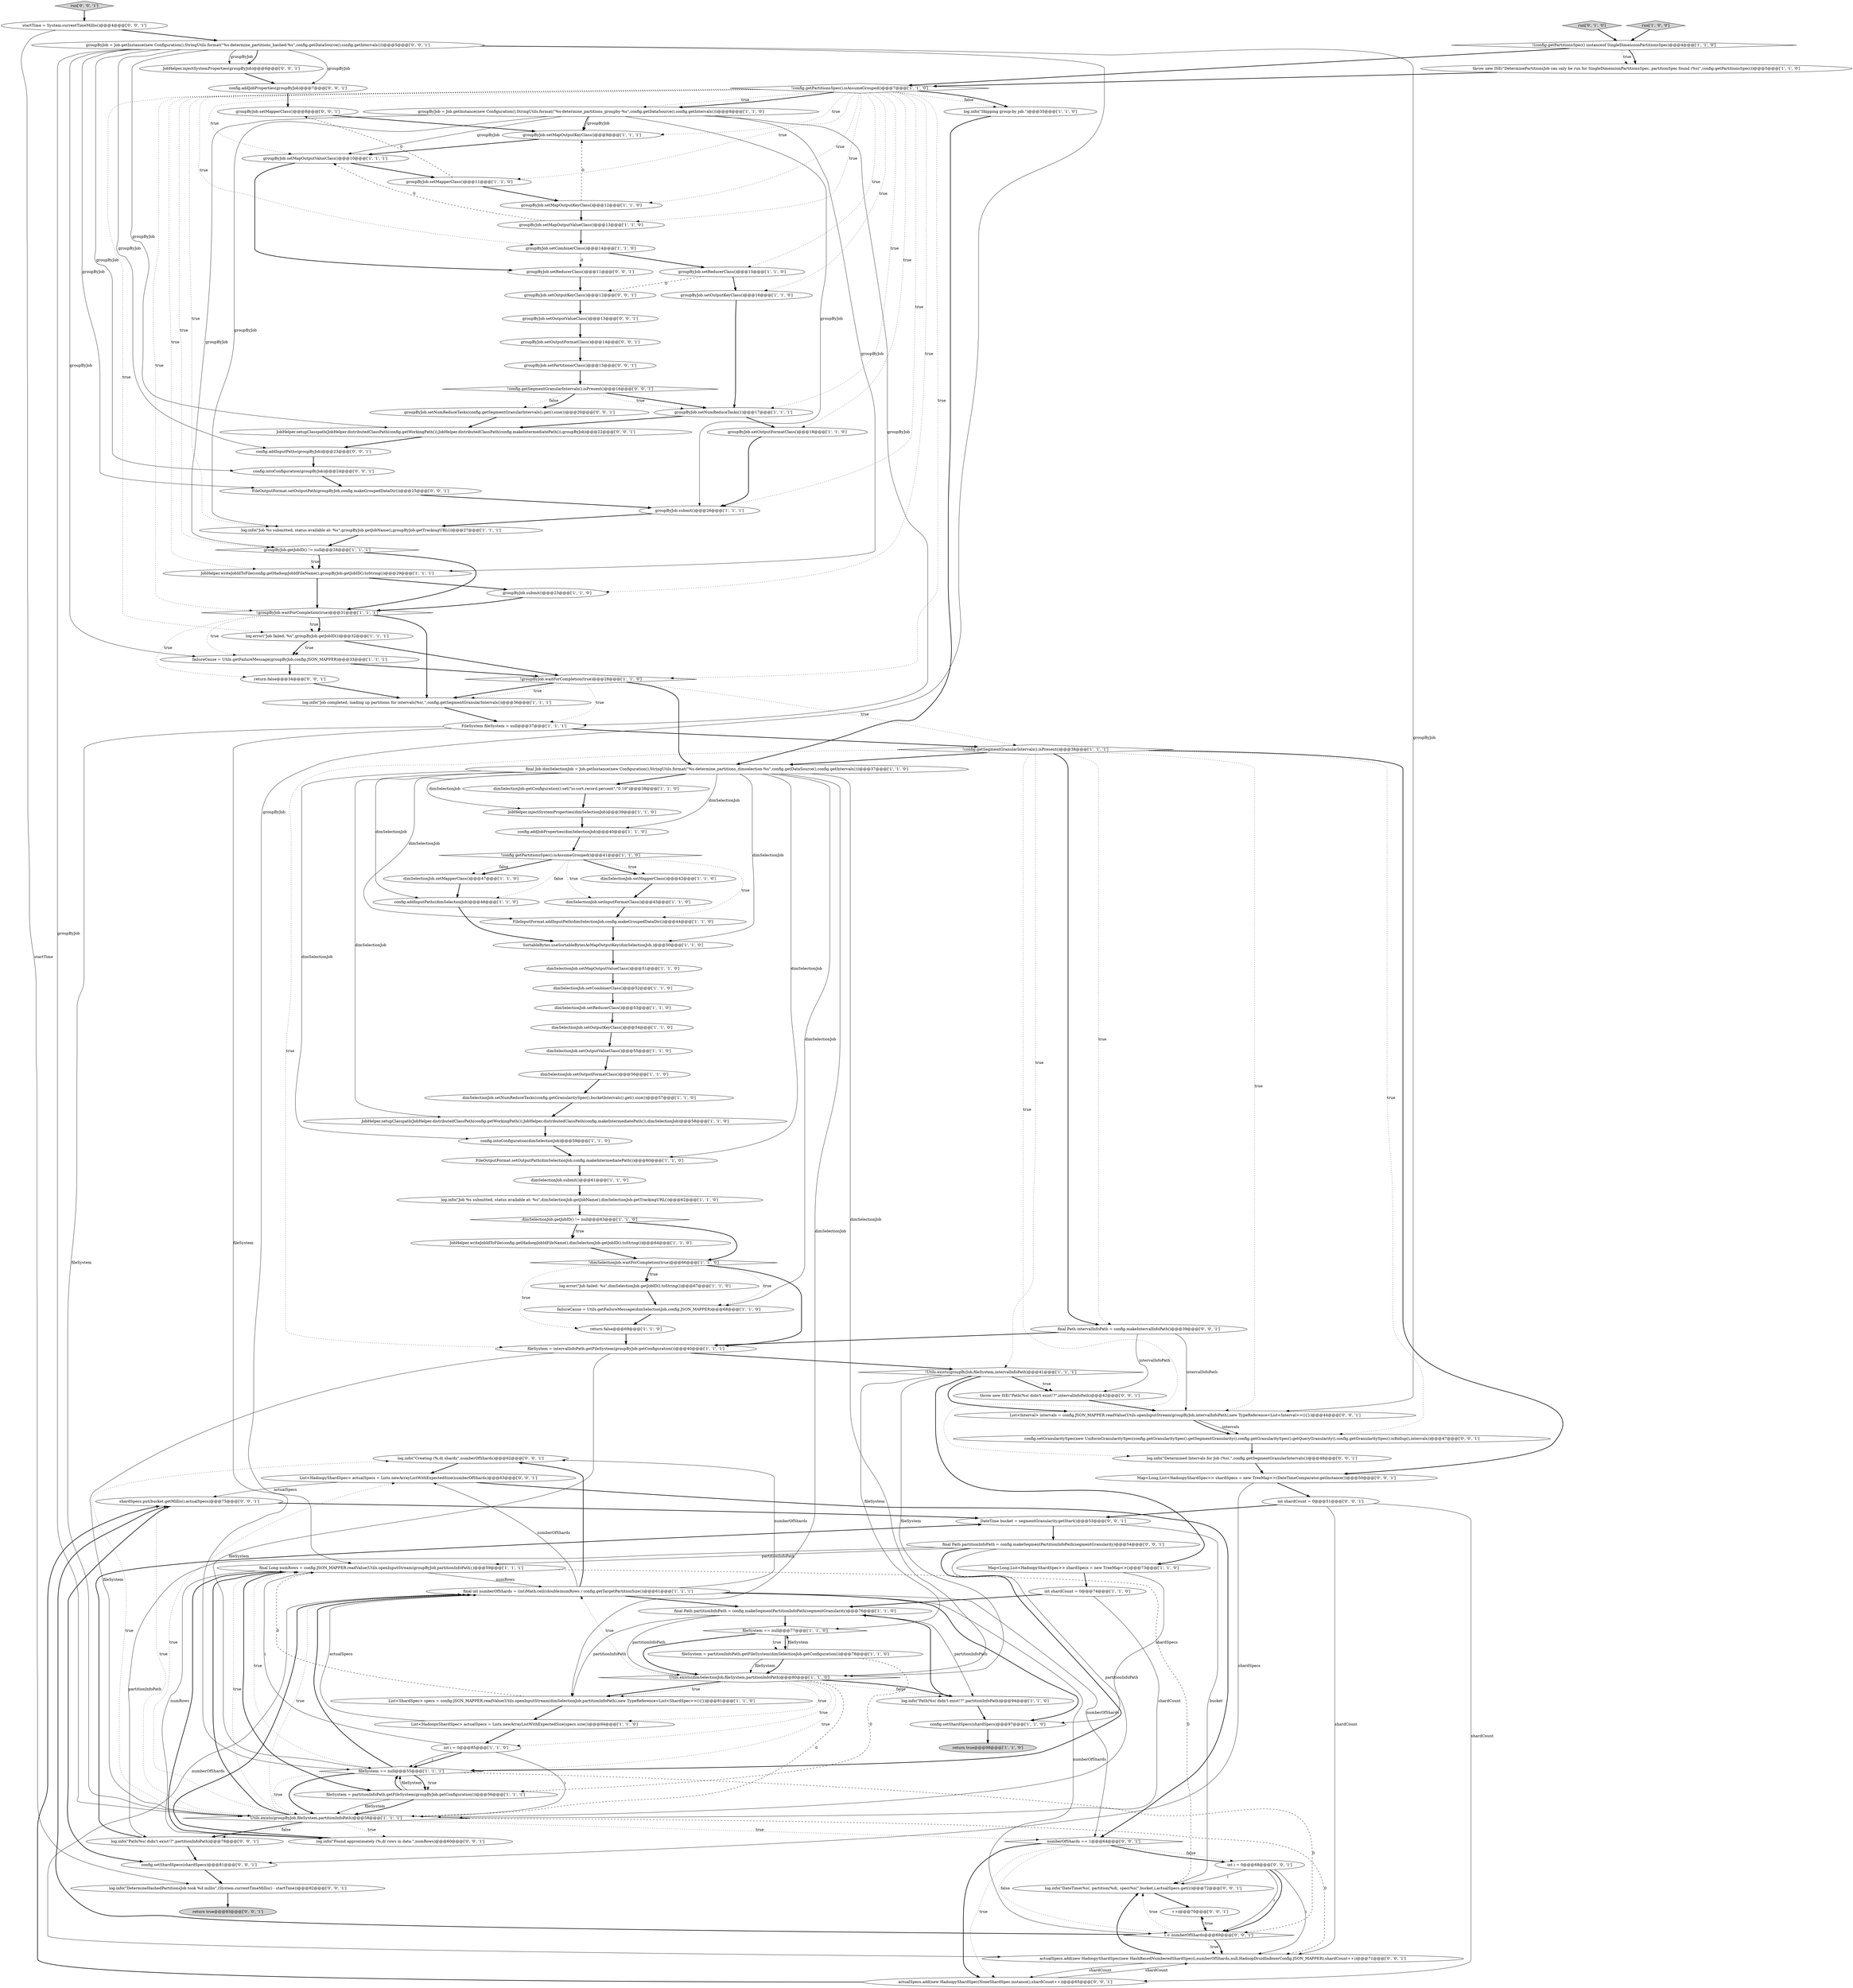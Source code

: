 digraph {
115 [style = filled, label = "log.info(\"Creating (%,d( shards\",numberOfShards)@@@62@@@['0', '0', '1']", fillcolor = white, shape = ellipse image = "AAA0AAABBB3BBB"];
9 [style = filled, label = "groupByJob.setMapperClass()@@@11@@@['1', '1', '0']", fillcolor = white, shape = ellipse image = "AAA0AAABBB1BBB"];
36 [style = filled, label = "dimSelectionJob.setNumReduceTasks(config.getGranularitySpec().bucketIntervals().get().size())@@@57@@@['1', '1', '0']", fillcolor = white, shape = ellipse image = "AAA0AAABBB1BBB"];
60 [style = filled, label = "final int numberOfShards = (int)Math.ceil((double)numRows / config.getTargetPartitionSize())@@@61@@@['1', '1', '1']", fillcolor = white, shape = ellipse image = "AAA0AAABBB1BBB"];
35 [style = filled, label = "dimSelectionJob.setMapperClass()@@@42@@@['1', '1', '0']", fillcolor = white, shape = ellipse image = "AAA0AAABBB1BBB"];
97 [style = filled, label = "return true@@@83@@@['0', '0', '1']", fillcolor = lightgray, shape = ellipse image = "AAA0AAABBB3BBB"];
117 [style = filled, label = "actualSpecs.add(new HadoopyShardSpec(new HashBasedNumberedShardSpec(i,numberOfShards,null,HadoopDruidIndexerConfig.JSON_MAPPER),shardCount++))@@@71@@@['0', '0', '1']", fillcolor = white, shape = ellipse image = "AAA0AAABBB3BBB"];
4 [style = filled, label = "!dimSelectionJob.waitForCompletion(true)@@@66@@@['1', '1', '0']", fillcolor = white, shape = diamond image = "AAA0AAABBB1BBB"];
61 [style = filled, label = "dimSelectionJob.setOutputFormatClass()@@@56@@@['1', '1', '0']", fillcolor = white, shape = ellipse image = "AAA0AAABBB1BBB"];
53 [style = filled, label = "failureCause = Utils.getFailureMessage(groupByJob,config.JSON_MAPPER)@@@33@@@['1', '1', '1']", fillcolor = white, shape = ellipse image = "AAA0AAABBB1BBB"];
54 [style = filled, label = "!Utils.exists(groupByJob,fileSystem,intervalInfoPath)@@@41@@@['1', '1', '1']", fillcolor = white, shape = diamond image = "AAA0AAABBB1BBB"];
70 [style = filled, label = "final Job dimSelectionJob = Job.getInstance(new Configuration(),StringUtils.format(\"%s-determine_partitions_dimselection-%s\",config.getDataSource(),config.getIntervals()))@@@37@@@['1', '1', '0']", fillcolor = white, shape = ellipse image = "AAA0AAABBB1BBB"];
1 [style = filled, label = "failureCause = Utils.getFailureMessage(dimSelectionJob,config.JSON_MAPPER)@@@68@@@['1', '1', '0']", fillcolor = white, shape = ellipse image = "AAA0AAABBB1BBB"];
13 [style = filled, label = "log.error(\"Job failed: %s\",dimSelectionJob.getJobID().toString())@@@67@@@['1', '1', '0']", fillcolor = white, shape = ellipse image = "AAA0AAABBB1BBB"];
32 [style = filled, label = "!groupByJob.waitForCompletion(true)@@@28@@@['1', '1', '0']", fillcolor = white, shape = diamond image = "AAA0AAABBB1BBB"];
90 [style = filled, label = "startTime = System.currentTimeMillis()@@@4@@@['0', '0', '1']", fillcolor = white, shape = ellipse image = "AAA0AAABBB3BBB"];
95 [style = filled, label = "config.setGranularitySpec(new UniformGranularitySpec(config.getGranularitySpec().getSegmentGranularity(),config.getGranularitySpec().getQueryGranularity(),config.getGranularitySpec().isRollup(),intervals))@@@47@@@['0', '0', '1']", fillcolor = white, shape = ellipse image = "AAA0AAABBB3BBB"];
42 [style = filled, label = "FileSystem fileSystem = null@@@37@@@['1', '1', '1']", fillcolor = white, shape = ellipse image = "AAA0AAABBB1BBB"];
10 [style = filled, label = "int i = 0@@@85@@@['1', '1', '0']", fillcolor = white, shape = ellipse image = "AAA0AAABBB1BBB"];
25 [style = filled, label = "final Path partitionInfoPath = config.makeSegmentPartitionInfoPath(segmentGranularity)@@@76@@@['1', '1', '0']", fillcolor = white, shape = ellipse image = "AAA0AAABBB1BBB"];
29 [style = filled, label = "log.info(\"Job %s submitted, status available at: %s\",groupByJob.getJobName(),groupByJob.getTrackingURL())@@@27@@@['1', '1', '1']", fillcolor = white, shape = ellipse image = "AAA0AAABBB1BBB"];
47 [style = filled, label = "groupByJob.setMapOutputValueClass()@@@13@@@['1', '1', '0']", fillcolor = white, shape = ellipse image = "AAA0AAABBB1BBB"];
44 [style = filled, label = "groupByJob = Job.getInstance(new Configuration(),StringUtils.format(\"%s-determine_partitions_groupby-%s\",config.getDataSource(),config.getIntervals()))@@@8@@@['1', '1', '0']", fillcolor = white, shape = ellipse image = "AAA0AAABBB1BBB"];
99 [style = filled, label = "shardSpecs.put(bucket.getMillis(),actualSpecs)@@@75@@@['0', '0', '1']", fillcolor = white, shape = ellipse image = "AAA0AAABBB3BBB"];
22 [style = filled, label = "dimSelectionJob.submit()@@@61@@@['1', '1', '0']", fillcolor = white, shape = ellipse image = "AAA0AAABBB1BBB"];
66 [style = filled, label = "List<ShardSpec> specs = config.JSON_MAPPER.readValue(Utils.openInputStream(dimSelectionJob,partitionInfoPath),new TypeReference<List<ShardSpec>>(){})@@@81@@@['1', '1', '0']", fillcolor = white, shape = ellipse image = "AAA0AAABBB1BBB"];
45 [style = filled, label = "dimSelectionJob.setInputFormatClass()@@@43@@@['1', '1', '0']", fillcolor = white, shape = ellipse image = "AAA0AAABBB1BBB"];
77 [style = filled, label = "DateTime bucket = segmentGranularity.getStart()@@@53@@@['0', '0', '1']", fillcolor = white, shape = ellipse image = "AAA0AAABBB3BBB"];
55 [style = filled, label = "groupByJob.setReducerClass()@@@15@@@['1', '1', '0']", fillcolor = white, shape = ellipse image = "AAA0AAABBB1BBB"];
58 [style = filled, label = "dimSelectionJob.setMapOutputValueClass()@@@51@@@['1', '1', '0']", fillcolor = white, shape = ellipse image = "AAA0AAABBB1BBB"];
98 [style = filled, label = "List<HadoopyShardSpec> actualSpecs = Lists.newArrayListWithExpectedSize(numberOfShards)@@@63@@@['0', '0', '1']", fillcolor = white, shape = ellipse image = "AAA0AAABBB3BBB"];
108 [style = filled, label = "++i@@@70@@@['0', '0', '1']", fillcolor = white, shape = ellipse image = "AAA0AAABBB3BBB"];
75 [style = filled, label = "fileSystem = partitionInfoPath.getFileSystem(groupByJob.getConfiguration())@@@56@@@['1', '1', '1']", fillcolor = white, shape = ellipse image = "AAA0AAABBB1BBB"];
23 [style = filled, label = "groupByJob.setOutputKeyClass()@@@16@@@['1', '1', '0']", fillcolor = white, shape = ellipse image = "AAA0AAABBB1BBB"];
27 [style = filled, label = "JobHelper.writeJobIdToFile(config.getHadoopJobIdFileName(),groupByJob.getJobID().toString())@@@29@@@['1', '1', '1']", fillcolor = white, shape = ellipse image = "AAA0AAABBB1BBB"];
11 [style = filled, label = "dimSelectionJob.setMapperClass()@@@47@@@['1', '1', '0']", fillcolor = white, shape = ellipse image = "AAA0AAABBB1BBB"];
85 [style = filled, label = "groupByJob.setReducerClass()@@@11@@@['0', '0', '1']", fillcolor = white, shape = ellipse image = "AAA0AAABBB3BBB"];
87 [style = filled, label = "log.info(\"Path(%s( didn't exist!?\",partitionInfoPath)@@@78@@@['0', '0', '1']", fillcolor = white, shape = ellipse image = "AAA0AAABBB3BBB"];
57 [style = filled, label = "!config.getSegmentGranularIntervals().isPresent()@@@38@@@['1', '1', '1']", fillcolor = white, shape = diamond image = "AAA0AAABBB1BBB"];
18 [style = filled, label = "groupByJob.setMapOutputKeyClass()@@@9@@@['1', '1', '1']", fillcolor = white, shape = ellipse image = "AAA0AAABBB1BBB"];
93 [style = filled, label = "Map<Long,List<HadoopyShardSpec>> shardSpecs = new TreeMap<>(DateTimeComparator.getInstance())@@@50@@@['0', '0', '1']", fillcolor = white, shape = ellipse image = "AAA0AAABBB3BBB"];
88 [style = filled, label = "return false@@@34@@@['0', '0', '1']", fillcolor = white, shape = ellipse image = "AAA0AAABBB3BBB"];
33 [style = filled, label = "JobHelper.writeJobIdToFile(config.getHadoopJobIdFileName(),dimSelectionJob.getJobID().toString())@@@64@@@['1', '1', '0']", fillcolor = white, shape = ellipse image = "AAA0AAABBB1BBB"];
51 [style = filled, label = "int shardCount = 0@@@74@@@['1', '1', '0']", fillcolor = white, shape = ellipse image = "AAA0AAABBB1BBB"];
6 [style = filled, label = "dimSelectionJob.setCombinerClass()@@@52@@@['1', '1', '0']", fillcolor = white, shape = ellipse image = "AAA0AAABBB1BBB"];
50 [style = filled, label = "JobHelper.setupClasspath(JobHelper.distributedClassPath(config.getWorkingPath()),JobHelper.distributedClassPath(config.makeIntermediatePath()),dimSelectionJob)@@@58@@@['1', '1', '0']", fillcolor = white, shape = ellipse image = "AAA0AAABBB1BBB"];
69 [style = filled, label = "log.info(\"Job completed, loading up partitions for intervals(%s(.\",config.getSegmentGranularIntervals())@@@36@@@['1', '1', '1']", fillcolor = white, shape = ellipse image = "AAA0AAABBB1BBB"];
114 [style = filled, label = "int i = 0@@@68@@@['0', '0', '1']", fillcolor = white, shape = ellipse image = "AAA0AAABBB3BBB"];
37 [style = filled, label = "return false@@@69@@@['1', '1', '0']", fillcolor = white, shape = ellipse image = "AAA0AAABBB1BBB"];
40 [style = filled, label = "!groupByJob.waitForCompletion(true)@@@31@@@['1', '1', '1']", fillcolor = white, shape = diamond image = "AAA0AAABBB1BBB"];
68 [style = filled, label = "throw new ISE(\"DeterminePartitionsJob can only be run for SingleDimensionPartitionsSpec, partitionSpec found (%s(\",config.getPartitionsSpec())@@@5@@@['1', '1', '0']", fillcolor = white, shape = ellipse image = "AAA0AAABBB1BBB"];
104 [style = filled, label = "JobHelper.setupClasspath(JobHelper.distributedClassPath(config.getWorkingPath()),JobHelper.distributedClassPath(config.makeIntermediatePath()),groupByJob)@@@22@@@['0', '0', '1']", fillcolor = white, shape = ellipse image = "AAA0AAABBB3BBB"];
76 [style = filled, label = "run['0', '1', '0']", fillcolor = lightgray, shape = diamond image = "AAA0AAABBB2BBB"];
96 [style = filled, label = "i < numberOfShards@@@69@@@['0', '0', '1']", fillcolor = white, shape = diamond image = "AAA0AAABBB3BBB"];
52 [style = filled, label = "config.intoConfiguration(dimSelectionJob)@@@59@@@['1', '1', '0']", fillcolor = white, shape = ellipse image = "AAA0AAABBB1BBB"];
106 [style = filled, label = "throw new ISE(\"Path(%s( didn't exist!?\",intervalInfoPath)@@@42@@@['0', '0', '1']", fillcolor = white, shape = ellipse image = "AAA0AAABBB3BBB"];
86 [style = filled, label = "actualSpecs.add(new HadoopyShardSpec(NoneShardSpec.instance(),shardCount++))@@@65@@@['0', '0', '1']", fillcolor = white, shape = ellipse image = "AAA0AAABBB3BBB"];
105 [style = filled, label = "log.info(\"DateTime(%s(, partition(%d(, spec(%s(\",bucket,i,actualSpecs.get(i))@@@72@@@['0', '0', '1']", fillcolor = white, shape = ellipse image = "AAA0AAABBB3BBB"];
110 [style = filled, label = "groupByJob.setNumReduceTasks(config.getSegmentGranularIntervals().get().size())@@@20@@@['0', '0', '1']", fillcolor = white, shape = ellipse image = "AAA0AAABBB3BBB"];
81 [style = filled, label = "groupByJob.setOutputKeyClass()@@@12@@@['0', '0', '1']", fillcolor = white, shape = ellipse image = "AAA0AAABBB3BBB"];
30 [style = filled, label = "dimSelectionJob.setOutputKeyClass()@@@54@@@['1', '1', '0']", fillcolor = white, shape = ellipse image = "AAA0AAABBB1BBB"];
59 [style = filled, label = "Utils.exists(dimSelectionJob,fileSystem,partitionInfoPath)@@@80@@@['1', '1', '0']", fillcolor = white, shape = diamond image = "AAA0AAABBB1BBB"];
91 [style = filled, label = "groupByJob.setPartitionerClass()@@@15@@@['0', '0', '1']", fillcolor = white, shape = ellipse image = "AAA0AAABBB3BBB"];
83 [style = filled, label = "!config.getSegmentGranularIntervals().isPresent()@@@16@@@['0', '0', '1']", fillcolor = white, shape = diamond image = "AAA0AAABBB3BBB"];
71 [style = filled, label = "config.addInputPaths(dimSelectionJob)@@@48@@@['1', '1', '0']", fillcolor = white, shape = ellipse image = "AAA0AAABBB1BBB"];
16 [style = filled, label = "FileInputFormat.addInputPath(dimSelectionJob,config.makeGroupedDataDir())@@@44@@@['1', '1', '0']", fillcolor = white, shape = ellipse image = "AAA0AAABBB1BBB"];
48 [style = filled, label = "groupByJob.setMapOutputKeyClass()@@@12@@@['1', '1', '0']", fillcolor = white, shape = ellipse image = "AAA0AAABBB1BBB"];
65 [style = filled, label = "log.info(\"Path(%s( didn't exist!?\",partitionInfoPath)@@@94@@@['1', '1', '0']", fillcolor = white, shape = ellipse image = "AAA0AAABBB1BBB"];
78 [style = filled, label = "groupByJob.setOutputFormatClass()@@@14@@@['0', '0', '1']", fillcolor = white, shape = ellipse image = "AAA0AAABBB3BBB"];
89 [style = filled, label = "JobHelper.injectSystemProperties(groupByJob)@@@6@@@['0', '0', '1']", fillcolor = white, shape = ellipse image = "AAA0AAABBB3BBB"];
74 [style = filled, label = "!config.getPartitionsSpec().isAssumeGrouped()@@@7@@@['1', '1', '0']", fillcolor = white, shape = diamond image = "AAA0AAABBB1BBB"];
80 [style = filled, label = "groupByJob.setOutputValueClass()@@@13@@@['0', '0', '1']", fillcolor = white, shape = ellipse image = "AAA0AAABBB3BBB"];
2 [style = filled, label = "config.addJobProperties(dimSelectionJob)@@@40@@@['1', '1', '0']", fillcolor = white, shape = ellipse image = "AAA0AAABBB1BBB"];
39 [style = filled, label = "log.info(\"Job %s submitted, status available at: %s\",dimSelectionJob.getJobName(),dimSelectionJob.getTrackingURL())@@@62@@@['1', '1', '0']", fillcolor = white, shape = ellipse image = "AAA0AAABBB1BBB"];
26 [style = filled, label = "dimSelectionJob.getConfiguration().set(\"io.sort.record.percent\",\"0.19\")@@@38@@@['1', '1', '0']", fillcolor = white, shape = ellipse image = "AAA0AAABBB1BBB"];
84 [style = filled, label = "groupByJob = Job.getInstance(new Configuration(),StringUtils.format(\"%s-determine_partitions_hashed-%s\",config.getDataSource(),config.getIntervals()))@@@5@@@['0', '0', '1']", fillcolor = white, shape = ellipse image = "AAA0AAABBB3BBB"];
94 [style = filled, label = "int shardCount = 0@@@51@@@['0', '0', '1']", fillcolor = white, shape = ellipse image = "AAA0AAABBB3BBB"];
107 [style = filled, label = "config.addInputPaths(groupByJob)@@@23@@@['0', '0', '1']", fillcolor = white, shape = ellipse image = "AAA0AAABBB3BBB"];
116 [style = filled, label = "log.info(\"Found approximately (%,d( rows in data.\",numRows)@@@60@@@['0', '0', '1']", fillcolor = white, shape = ellipse image = "AAA0AAABBB3BBB"];
21 [style = filled, label = "groupByJob.submit()@@@26@@@['1', '1', '1']", fillcolor = white, shape = ellipse image = "AAA0AAABBB1BBB"];
3 [style = filled, label = "return true@@@98@@@['1', '1', '0']", fillcolor = lightgray, shape = ellipse image = "AAA0AAABBB1BBB"];
67 [style = filled, label = "!(config.getPartitionsSpec() instanceof SingleDimensionPartitionsSpec)@@@4@@@['1', '1', '0']", fillcolor = white, shape = diamond image = "AAA0AAABBB1BBB"];
20 [style = filled, label = "final Long numRows = config.JSON_MAPPER.readValue(Utils.openInputStream(groupByJob,partitionInfoPath),)@@@59@@@['1', '1', '1']", fillcolor = white, shape = ellipse image = "AAA0AAABBB1BBB"];
5 [style = filled, label = "run['1', '0', '0']", fillcolor = lightgray, shape = diamond image = "AAA0AAABBB1BBB"];
34 [style = filled, label = "fileSystem == null@@@77@@@['1', '1', '0']", fillcolor = white, shape = diamond image = "AAA0AAABBB1BBB"];
109 [style = filled, label = "final Path partitionInfoPath = config.makeSegmentPartitionInfoPath(segmentGranularity)@@@54@@@['0', '0', '1']", fillcolor = white, shape = ellipse image = "AAA0AAABBB3BBB"];
112 [style = filled, label = "run['0', '0', '1']", fillcolor = lightgray, shape = diamond image = "AAA0AAABBB3BBB"];
101 [style = filled, label = "config.addJobProperties(groupByJob)@@@7@@@['0', '0', '1']", fillcolor = white, shape = ellipse image = "AAA0AAABBB3BBB"];
92 [style = filled, label = "final Path intervalInfoPath = config.makeIntervalInfoPath()@@@39@@@['0', '0', '1']", fillcolor = white, shape = ellipse image = "AAA0AAABBB3BBB"];
7 [style = filled, label = "FileOutputFormat.setOutputPath(dimSelectionJob,config.makeIntermediatePath())@@@60@@@['1', '1', '0']", fillcolor = white, shape = ellipse image = "AAA0AAABBB1BBB"];
12 [style = filled, label = "dimSelectionJob.setOutputValueClass()@@@55@@@['1', '1', '0']", fillcolor = white, shape = ellipse image = "AAA0AAABBB1BBB"];
62 [style = filled, label = "fileSystem == null@@@55@@@['1', '1', '1']", fillcolor = white, shape = diamond image = "AAA0AAABBB1BBB"];
102 [style = filled, label = "groupByJob.setMapperClass()@@@8@@@['0', '0', '1']", fillcolor = white, shape = ellipse image = "AAA0AAABBB3BBB"];
15 [style = filled, label = "!config.getPartitionsSpec().isAssumeGrouped()@@@41@@@['1', '1', '0']", fillcolor = white, shape = diamond image = "AAA0AAABBB1BBB"];
118 [style = filled, label = "numberOfShards == 1@@@64@@@['0', '0', '1']", fillcolor = white, shape = diamond image = "AAA0AAABBB3BBB"];
73 [style = filled, label = "dimSelectionJob.getJobID() != null@@@63@@@['1', '1', '0']", fillcolor = white, shape = diamond image = "AAA0AAABBB1BBB"];
79 [style = filled, label = "config.setShardSpecs(shardSpecs)@@@81@@@['0', '0', '1']", fillcolor = white, shape = ellipse image = "AAA0AAABBB3BBB"];
103 [style = filled, label = "List<Interval> intervals = config.JSON_MAPPER.readValue(Utils.openInputStream(groupByJob,intervalInfoPath),new TypeReference<List<Interval>>(){})@@@44@@@['0', '0', '1']", fillcolor = white, shape = ellipse image = "AAA0AAABBB3BBB"];
41 [style = filled, label = "dimSelectionJob.setReducerClass()@@@53@@@['1', '1', '0']", fillcolor = white, shape = ellipse image = "AAA0AAABBB1BBB"];
0 [style = filled, label = "groupByJob.setOutputFormatClass()@@@18@@@['1', '1', '0']", fillcolor = white, shape = ellipse image = "AAA0AAABBB1BBB"];
63 [style = filled, label = "groupByJob.setNumReduceTasks(1)@@@17@@@['1', '1', '1']", fillcolor = white, shape = ellipse image = "AAA0AAABBB1BBB"];
38 [style = filled, label = "JobHelper.injectSystemProperties(dimSelectionJob)@@@39@@@['1', '1', '0']", fillcolor = white, shape = ellipse image = "AAA0AAABBB1BBB"];
46 [style = filled, label = "Utils.exists(groupByJob,fileSystem,partitionInfoPath)@@@58@@@['1', '1', '1']", fillcolor = white, shape = diamond image = "AAA0AAABBB1BBB"];
111 [style = filled, label = "log.info(\"Determined Intervals for Job (%s(.\",config.getSegmentGranularIntervals())@@@48@@@['0', '0', '1']", fillcolor = white, shape = ellipse image = "AAA0AAABBB3BBB"];
64 [style = filled, label = "log.info(\"Skipping group-by job.\")@@@35@@@['1', '1', '0']", fillcolor = white, shape = ellipse image = "AAA0AAABBB1BBB"];
28 [style = filled, label = "groupByJob.getJobID() != null@@@28@@@['1', '1', '1']", fillcolor = white, shape = diamond image = "AAA0AAABBB1BBB"];
17 [style = filled, label = "List<HadoopyShardSpec> actualSpecs = Lists.newArrayListWithExpectedSize(specs.size())@@@84@@@['1', '1', '0']", fillcolor = white, shape = ellipse image = "AAA0AAABBB1BBB"];
19 [style = filled, label = "log.error(\"Job failed: %s\",groupByJob.getJobID())@@@32@@@['1', '1', '1']", fillcolor = white, shape = ellipse image = "AAA0AAABBB1BBB"];
72 [style = filled, label = "fileSystem = intervalInfoPath.getFileSystem(groupByJob.getConfiguration())@@@40@@@['1', '1', '1']", fillcolor = white, shape = ellipse image = "AAA0AAABBB1BBB"];
113 [style = filled, label = "config.intoConfiguration(groupByJob)@@@24@@@['0', '0', '1']", fillcolor = white, shape = ellipse image = "AAA0AAABBB3BBB"];
43 [style = filled, label = "fileSystem = partitionInfoPath.getFileSystem(dimSelectionJob.getConfiguration())@@@78@@@['1', '1', '0']", fillcolor = white, shape = ellipse image = "AAA0AAABBB1BBB"];
8 [style = filled, label = "config.setShardSpecs(shardSpecs)@@@97@@@['1', '1', '0']", fillcolor = white, shape = ellipse image = "AAA0AAABBB1BBB"];
49 [style = filled, label = "SortableBytes.useSortableBytesAsMapOutputKey(dimSelectionJob,)@@@50@@@['1', '1', '0']", fillcolor = white, shape = ellipse image = "AAA0AAABBB1BBB"];
56 [style = filled, label = "groupByJob.setCombinerClass()@@@14@@@['1', '1', '0']", fillcolor = white, shape = ellipse image = "AAA0AAABBB1BBB"];
24 [style = filled, label = "groupByJob.submit()@@@23@@@['1', '1', '0']", fillcolor = white, shape = ellipse image = "AAA0AAABBB1BBB"];
14 [style = filled, label = "Map<Long,List<HadoopyShardSpec>> shardSpecs = new TreeMap<>()@@@73@@@['1', '1', '0']", fillcolor = white, shape = ellipse image = "AAA0AAABBB1BBB"];
100 [style = filled, label = "FileOutputFormat.setOutputPath(groupByJob,config.makeGroupedDataDir())@@@25@@@['0', '0', '1']", fillcolor = white, shape = ellipse image = "AAA0AAABBB3BBB"];
82 [style = filled, label = "log.info(\"DetermineHashedPartitionsJob took %d millis\",(System.currentTimeMillis() - startTime))@@@82@@@['0', '0', '1']", fillcolor = white, shape = ellipse image = "AAA0AAABBB3BBB"];
31 [style = filled, label = "groupByJob.setMapOutputValueClass()@@@10@@@['1', '1', '1']", fillcolor = white, shape = ellipse image = "AAA0AAABBB1BBB"];
82->97 [style = bold, label=""];
70->38 [style = solid, label="dimSelectionJob"];
60->115 [style = solid, label="numberOfShards"];
94->86 [style = solid, label="shardCount"];
66->20 [style = dashed, label="0"];
84->103 [style = solid, label="groupByJob"];
74->27 [style = dotted, label="true"];
25->34 [style = bold, label=""];
4->1 [style = dotted, label="true"];
31->9 [style = bold, label=""];
14->8 [style = solid, label="shardSpecs"];
73->33 [style = dotted, label="true"];
9->102 [style = dashed, label="0"];
73->4 [style = bold, label=""];
19->53 [style = dotted, label="true"];
62->46 [style = dotted, label="true"];
60->96 [style = solid, label="numberOfShards"];
13->1 [style = bold, label=""];
59->66 [style = bold, label=""];
84->89 [style = bold, label=""];
69->42 [style = bold, label=""];
104->107 [style = bold, label=""];
114->96 [style = solid, label="i"];
114->117 [style = solid, label="i"];
103->95 [style = solid, label="intervals"];
88->69 [style = bold, label=""];
75->46 [style = solid, label="fileSystem"];
34->43 [style = dotted, label="true"];
118->114 [style = dotted, label="false"];
90->84 [style = bold, label=""];
70->50 [style = solid, label="dimSelectionJob"];
32->42 [style = dotted, label="true"];
59->62 [style = dotted, label="true"];
83->63 [style = bold, label=""];
55->23 [style = bold, label=""];
70->66 [style = solid, label="dimSelectionJob"];
96->117 [style = dotted, label="true"];
15->11 [style = bold, label=""];
16->49 [style = bold, label=""];
84->89 [style = solid, label="groupByJob"];
93->94 [style = bold, label=""];
87->77 [style = bold, label=""];
59->65 [style = dotted, label="false"];
53->32 [style = bold, label=""];
2->15 [style = bold, label=""];
68->74 [style = bold, label=""];
67->68 [style = bold, label=""];
6->41 [style = bold, label=""];
35->45 [style = bold, label=""];
11->71 [style = bold, label=""];
62->20 [style = dotted, label="true"];
71->49 [style = bold, label=""];
84->101 [style = solid, label="groupByJob"];
44->18 [style = bold, label=""];
28->27 [style = dotted, label="true"];
60->118 [style = solid, label="numberOfShards"];
32->70 [style = bold, label=""];
109->87 [style = solid, label="partitionInfoPath"];
74->44 [style = dotted, label="true"];
118->86 [style = bold, label=""];
42->46 [style = solid, label="fileSystem"];
106->103 [style = bold, label=""];
10->20 [style = solid, label="i"];
42->62 [style = solid, label="fileSystem"];
59->60 [style = dotted, label="true"];
57->72 [style = dotted, label="true"];
18->31 [style = bold, label=""];
62->46 [style = bold, label=""];
43->75 [style = dashed, label="0"];
44->21 [style = solid, label="groupByJob"];
44->31 [style = solid, label="groupByJob"];
57->54 [style = dotted, label="true"];
44->42 [style = solid, label="groupByJob"];
96->108 [style = dotted, label="true"];
49->58 [style = bold, label=""];
114->96 [style = bold, label=""];
70->16 [style = solid, label="dimSelectionJob"];
54->34 [style = solid, label="fileSystem"];
46->87 [style = bold, label=""];
59->10 [style = dotted, label="true"];
83->110 [style = dotted, label="false"];
62->60 [style = bold, label=""];
44->18 [style = solid, label="groupByJob"];
80->78 [style = bold, label=""];
75->46 [style = bold, label=""];
44->28 [style = solid, label="groupByJob"];
46->20 [style = dotted, label="true"];
9->48 [style = bold, label=""];
59->46 [style = dashed, label="0"];
92->106 [style = solid, label="intervalInfoPath"];
15->35 [style = dotted, label="true"];
0->21 [style = bold, label=""];
24->40 [style = bold, label=""];
74->31 [style = dotted, label="true"];
46->118 [style = dotted, label="true"];
15->16 [style = dotted, label="true"];
75->62 [style = bold, label=""];
32->69 [style = dotted, label="true"];
111->93 [style = bold, label=""];
31->85 [style = bold, label=""];
115->98 [style = bold, label=""];
117->105 [style = bold, label=""];
44->29 [style = solid, label="groupByJob"];
54->106 [style = bold, label=""];
15->35 [style = bold, label=""];
4->72 [style = bold, label=""];
86->99 [style = bold, label=""];
96->105 [style = dotted, label="true"];
38->2 [style = bold, label=""];
74->32 [style = dotted, label="true"];
57->95 [style = dotted, label="true"];
57->92 [style = dotted, label="true"];
46->115 [style = dotted, label="true"];
20->75 [style = bold, label=""];
4->13 [style = dotted, label="true"];
118->86 [style = dotted, label="true"];
94->77 [style = bold, label=""];
59->66 [style = dotted, label="true"];
41->30 [style = bold, label=""];
34->59 [style = bold, label=""];
81->80 [style = bold, label=""];
21->29 [style = bold, label=""];
101->102 [style = bold, label=""];
74->64 [style = dotted, label="false"];
113->100 [style = bold, label=""];
92->103 [style = solid, label="intervalInfoPath"];
77->105 [style = solid, label="bucket"];
74->24 [style = dotted, label="true"];
117->86 [style = solid, label="shardCount"];
95->111 [style = bold, label=""];
107->113 [style = bold, label=""];
89->101 [style = bold, label=""];
51->25 [style = bold, label=""];
46->20 [style = bold, label=""];
52->7 [style = bold, label=""];
36->50 [style = bold, label=""];
87->79 [style = bold, label=""];
75->62 [style = solid, label="fileSystem"];
55->81 [style = dashed, label="0"];
57->70 [style = bold, label=""];
65->25 [style = bold, label=""];
65->8 [style = bold, label=""];
17->10 [style = bold, label=""];
46->60 [style = dotted, label="true"];
43->59 [style = bold, label=""];
57->93 [style = bold, label=""];
48->18 [style = dashed, label="0"];
47->56 [style = bold, label=""];
91->83 [style = bold, label=""];
54->103 [style = bold, label=""];
116->60 [style = bold, label=""];
32->57 [style = dotted, label="true"];
74->44 [style = bold, label=""];
62->75 [style = bold, label=""];
20->60 [style = solid, label="numRows"];
118->114 [style = bold, label=""];
78->91 [style = bold, label=""];
54->59 [style = solid, label="fileSystem"];
33->4 [style = bold, label=""];
4->13 [style = bold, label=""];
63->0 [style = bold, label=""];
59->65 [style = bold, label=""];
8->3 [style = bold, label=""];
46->116 [style = dotted, label="true"];
20->116 [style = bold, label=""];
40->19 [style = bold, label=""];
109->20 [style = solid, label="partitionInfoPath"];
60->98 [style = solid, label="numberOfShards"];
45->16 [style = bold, label=""];
20->116 [style = solid, label="numRows"];
70->2 [style = solid, label="dimSelectionJob"];
43->34 [style = solid, label="fileSystem"];
60->8 [style = bold, label=""];
79->82 [style = bold, label=""];
62->75 [style = dotted, label="true"];
70->71 [style = solid, label="dimSelectionJob"];
60->117 [style = solid, label="numberOfShards"];
70->1 [style = solid, label="dimSelectionJob"];
61->36 [style = bold, label=""];
60->25 [style = bold, label=""];
7->22 [style = bold, label=""];
10->62 [style = bold, label=""];
4->37 [style = dotted, label="true"];
15->11 [style = dotted, label="false"];
30->12 [style = bold, label=""];
44->27 [style = solid, label="groupByJob"];
19->53 [style = bold, label=""];
19->32 [style = bold, label=""];
5->67 [style = bold, label=""];
39->73 [style = bold, label=""];
74->9 [style = dotted, label="true"];
46->98 [style = dotted, label="true"];
76->67 [style = bold, label=""];
42->57 [style = bold, label=""];
10->62 [style = solid, label="i"];
84->113 [style = solid, label="groupByJob"];
70->59 [style = solid, label="dimSelectionJob"];
23->63 [style = bold, label=""];
40->88 [style = dotted, label="true"];
84->20 [style = solid, label="groupByJob"];
85->81 [style = bold, label=""];
102->18 [style = bold, label=""];
46->87 [style = dotted, label="false"];
60->115 [style = bold, label=""];
22->39 [style = bold, label=""];
72->62 [style = solid, label="fileSystem"];
74->63 [style = dotted, label="true"];
110->104 [style = bold, label=""];
27->24 [style = bold, label=""];
74->28 [style = dotted, label="true"];
17->60 [style = solid, label="actualSpecs"];
25->65 [style = solid, label="partitionInfoPath"];
70->26 [style = bold, label=""];
109->62 [style = bold, label=""];
98->99 [style = solid, label="actualSpecs"];
15->45 [style = dotted, label="true"];
34->43 [style = bold, label=""];
83->110 [style = bold, label=""];
74->19 [style = dotted, label="true"];
57->92 [style = bold, label=""];
59->17 [style = dotted, label="true"];
57->111 [style = dotted, label="true"];
25->66 [style = solid, label="partitionInfoPath"];
94->117 [style = solid, label="shardCount"];
86->117 [style = solid, label="shardCount"];
77->109 [style = bold, label=""];
40->19 [style = dotted, label="true"];
1->37 [style = bold, label=""];
74->47 [style = dotted, label="true"];
54->14 [style = bold, label=""];
96->99 [style = bold, label=""];
40->53 [style = dotted, label="true"];
90->82 [style = solid, label="startTime"];
63->104 [style = bold, label=""];
28->40 [style = bold, label=""];
47->31 [style = dashed, label="0"];
109->46 [style = solid, label="partitionInfoPath"];
62->96 [style = dashed, label="0"];
54->106 [style = dotted, label="true"];
74->29 [style = dotted, label="true"];
67->74 [style = bold, label=""];
74->18 [style = dotted, label="true"];
74->0 [style = dotted, label="true"];
57->103 [style = dotted, label="true"];
46->99 [style = dotted, label="true"];
74->64 [style = bold, label=""];
72->54 [style = bold, label=""];
14->51 [style = bold, label=""];
84->107 [style = solid, label="groupByJob"];
84->53 [style = solid, label="groupByJob"];
108->96 [style = bold, label=""];
15->71 [style = dotted, label="false"];
43->59 [style = solid, label="fileSystem"];
84->46 [style = solid, label="groupByJob"];
74->55 [style = dotted, label="true"];
37->72 [style = bold, label=""];
53->88 [style = bold, label=""];
46->117 [style = dashed, label="0"];
50->52 [style = bold, label=""];
96->117 [style = bold, label=""];
56->85 [style = dashed, label="0"];
112->90 [style = bold, label=""];
29->28 [style = bold, label=""];
26->38 [style = bold, label=""];
12->61 [style = bold, label=""];
74->23 [style = dotted, label="true"];
74->21 [style = dotted, label="true"];
84->100 [style = solid, label="groupByJob"];
74->56 [style = dotted, label="true"];
118->96 [style = dotted, label="false"];
99->77 [style = bold, label=""];
66->17 [style = bold, label=""];
100->21 [style = bold, label=""];
51->46 [style = solid, label="shardCount"];
74->48 [style = dotted, label="true"];
105->108 [style = bold, label=""];
32->69 [style = bold, label=""];
67->68 [style = dotted, label="true"];
70->49 [style = solid, label="dimSelectionJob"];
74->40 [style = dotted, label="true"];
48->47 [style = bold, label=""];
10->46 [style = solid, label="i"];
84->104 [style = solid, label="groupByJob"];
93->79 [style = solid, label="shardSpecs"];
73->33 [style = bold, label=""];
92->72 [style = bold, label=""];
99->79 [style = bold, label=""];
114->105 [style = solid, label="i"];
40->69 [style = bold, label=""];
58->6 [style = bold, label=""];
70->52 [style = solid, label="dimSelectionJob"];
27->40 [style = bold, label=""];
72->46 [style = solid, label="fileSystem"];
20->105 [style = dashed, label="0"];
28->27 [style = bold, label=""];
98->118 [style = bold, label=""];
70->7 [style = solid, label="dimSelectionJob"];
83->63 [style = dotted, label="true"];
103->95 [style = bold, label=""];
64->70 [style = bold, label=""];
56->55 [style = bold, label=""];
25->59 [style = solid, label="partitionInfoPath"];
}
